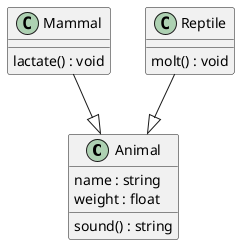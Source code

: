 @startuml
class Animal{
name : string
weight : float
sound() : string
}

class Mammal{
lactate() : void
}

class Reptile{
molt() : void
}

Mammal --|> Animal
Reptile --|> Animal

@enduml
